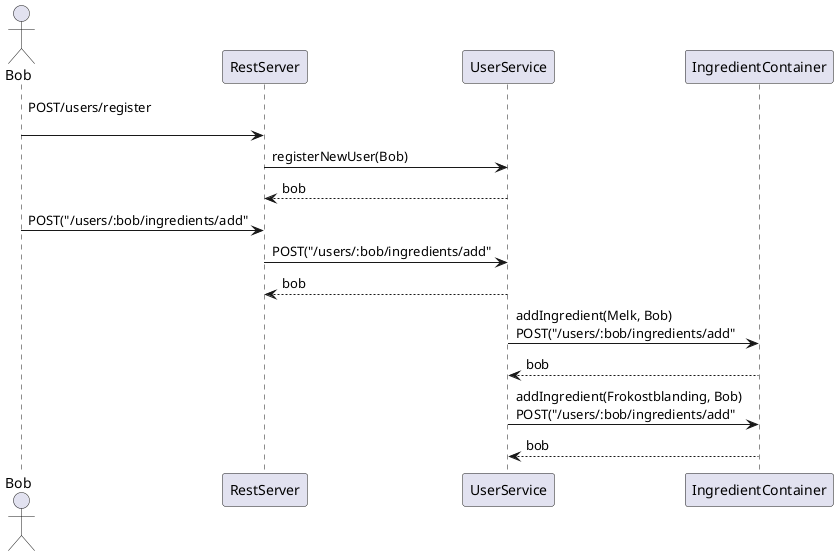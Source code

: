@startuml sequence_diagram
actor Bob
Bob -> RestServer: POST/users/register\n
RestServer -> UserService: registerNewUser(Bob)
UserService --> RestServer: bob

Bob -> RestServer: POST("/users/:bob/ingredients/add"
RestServer -> UserService: POST("/users/:bob/ingredients/add"
UserService --> RestServer: bob

UserService -> IngredientContainer: addIngredient(Melk, Bob)\nPOST("/users/:bob/ingredients/add"
IngredientContainer --> UserService: bob
UserService -> IngredientContainer: addIngredient(Frokostblanding, Bob)\nPOST("/users/:bob/ingredients/add"
IngredientContainer --> UserService: bob
@enduml